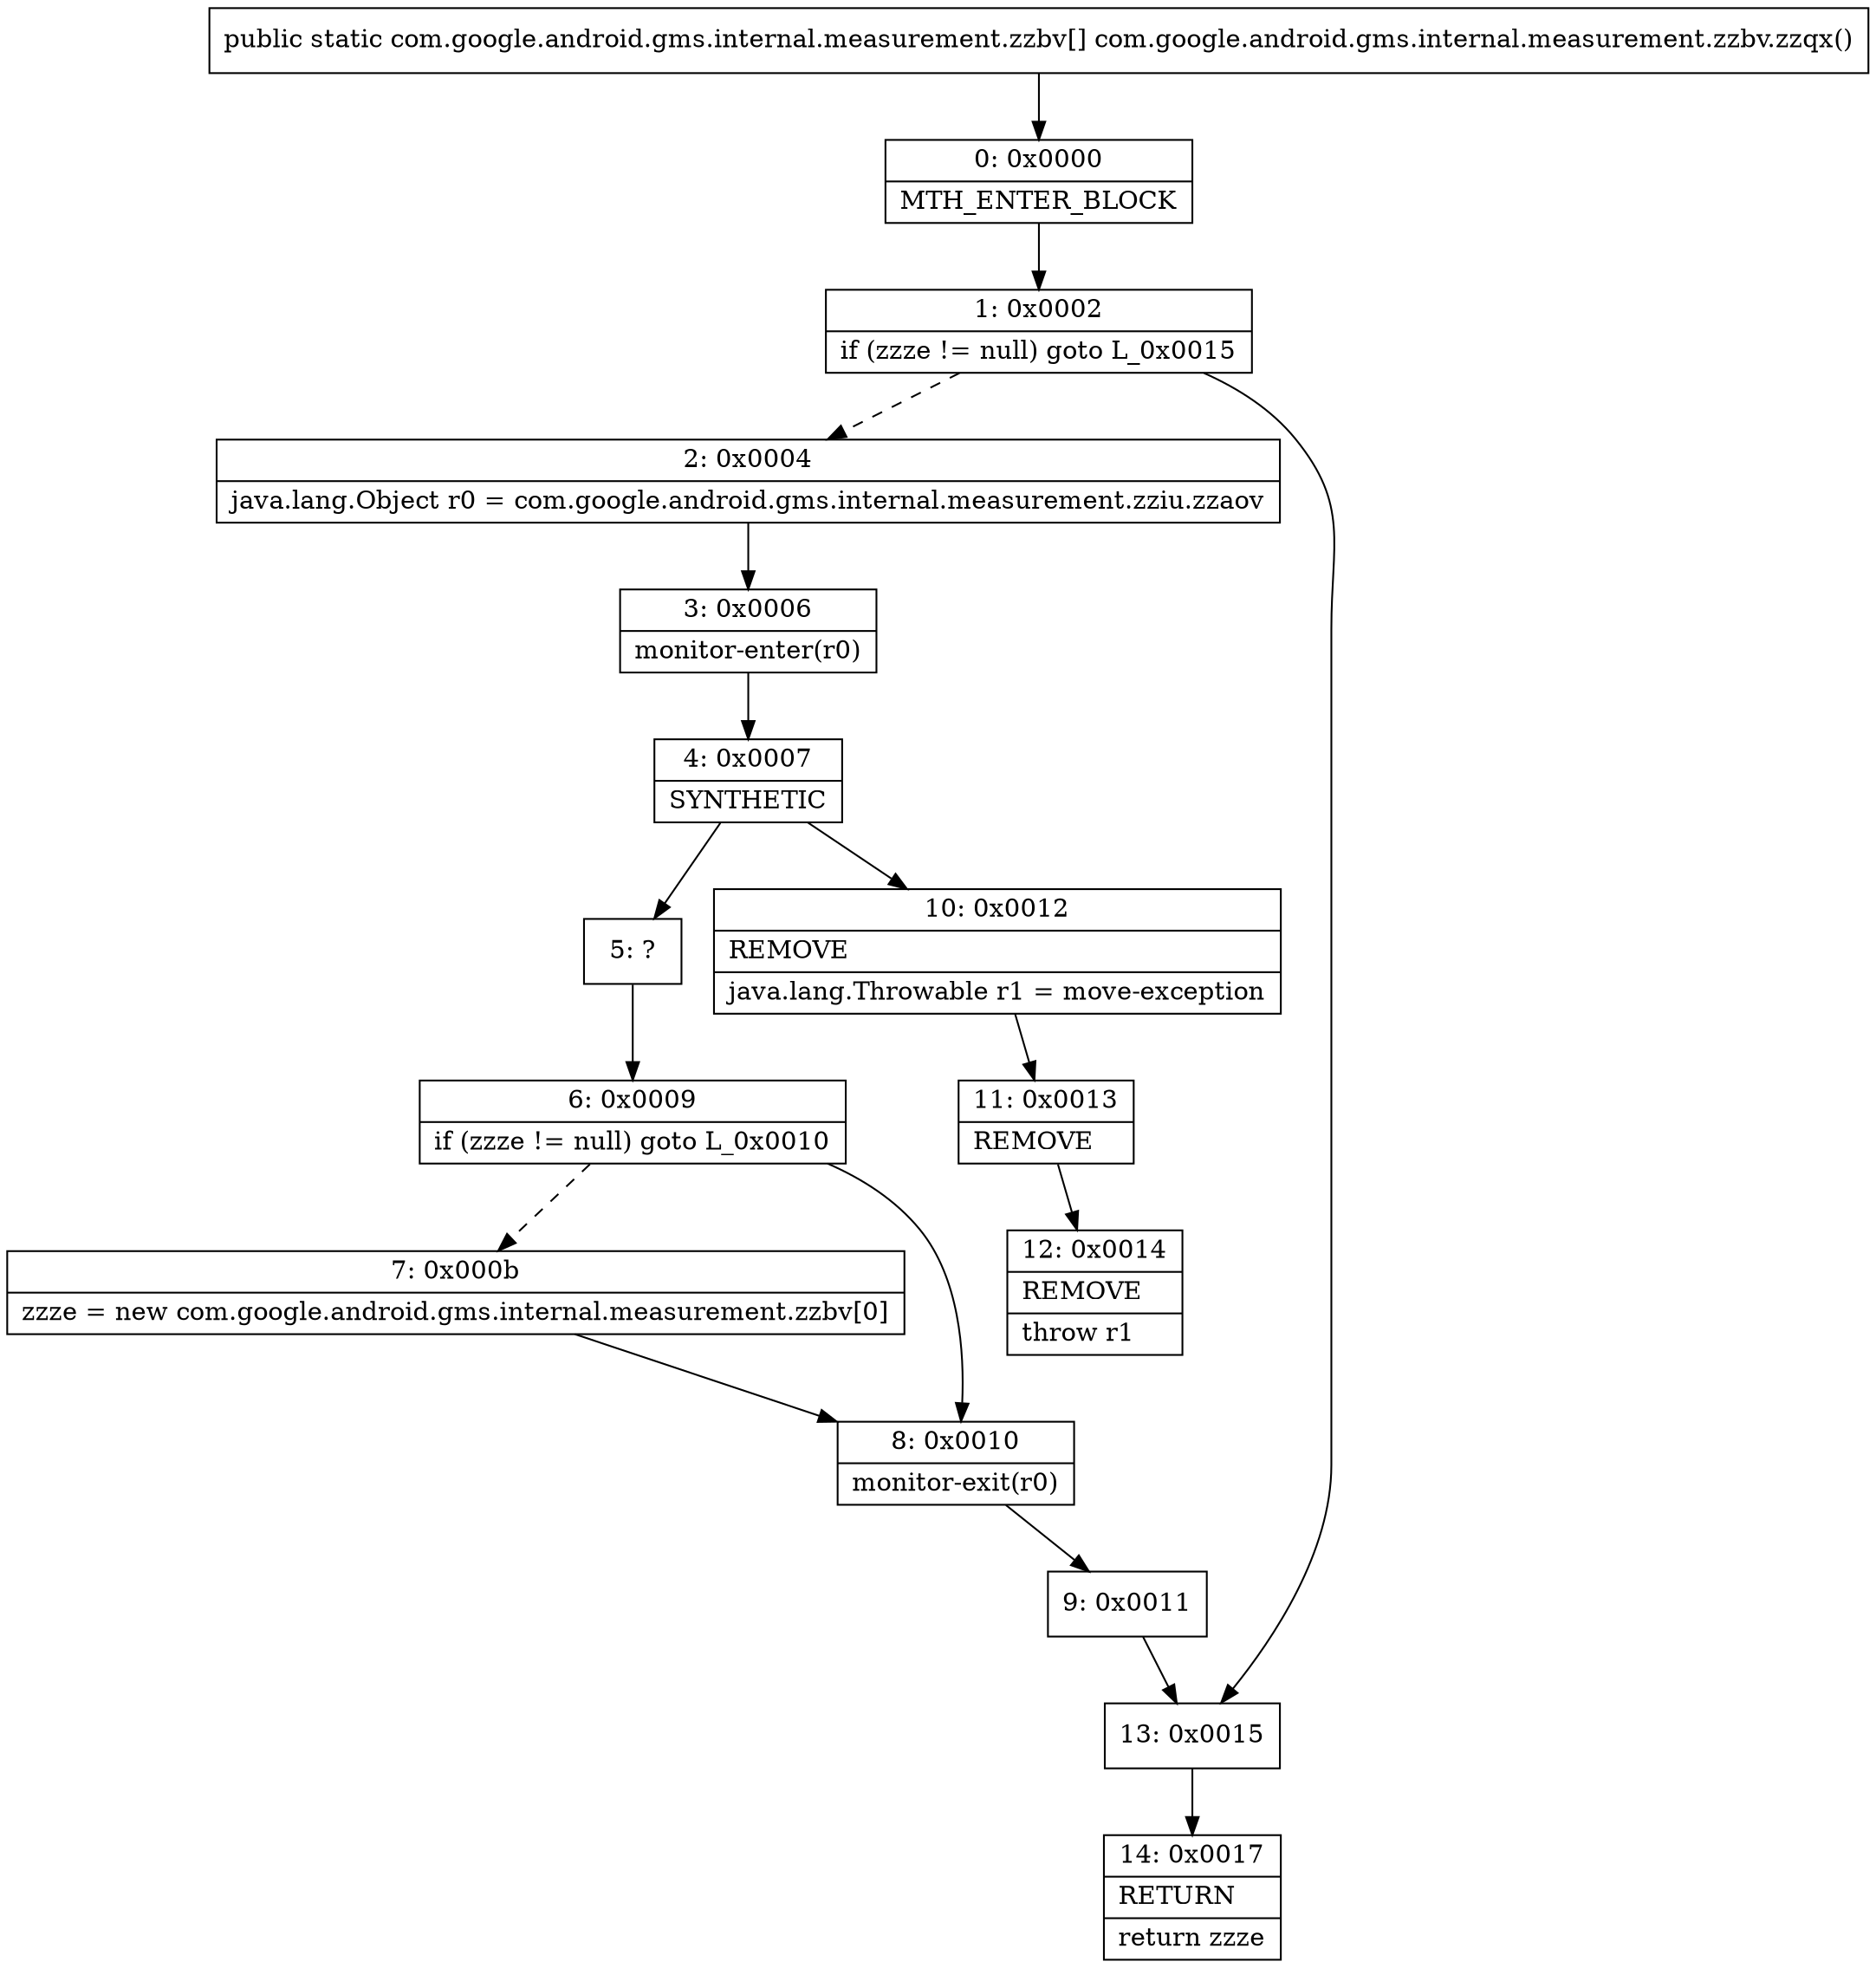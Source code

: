 digraph "CFG forcom.google.android.gms.internal.measurement.zzbv.zzqx()[Lcom\/google\/android\/gms\/internal\/measurement\/zzbv;" {
Node_0 [shape=record,label="{0\:\ 0x0000|MTH_ENTER_BLOCK\l}"];
Node_1 [shape=record,label="{1\:\ 0x0002|if (zzze != null) goto L_0x0015\l}"];
Node_2 [shape=record,label="{2\:\ 0x0004|java.lang.Object r0 = com.google.android.gms.internal.measurement.zziu.zzaov\l}"];
Node_3 [shape=record,label="{3\:\ 0x0006|monitor\-enter(r0)\l}"];
Node_4 [shape=record,label="{4\:\ 0x0007|SYNTHETIC\l}"];
Node_5 [shape=record,label="{5\:\ ?}"];
Node_6 [shape=record,label="{6\:\ 0x0009|if (zzze != null) goto L_0x0010\l}"];
Node_7 [shape=record,label="{7\:\ 0x000b|zzze = new com.google.android.gms.internal.measurement.zzbv[0]\l}"];
Node_8 [shape=record,label="{8\:\ 0x0010|monitor\-exit(r0)\l}"];
Node_9 [shape=record,label="{9\:\ 0x0011}"];
Node_10 [shape=record,label="{10\:\ 0x0012|REMOVE\l|java.lang.Throwable r1 = move\-exception\l}"];
Node_11 [shape=record,label="{11\:\ 0x0013|REMOVE\l}"];
Node_12 [shape=record,label="{12\:\ 0x0014|REMOVE\l|throw r1\l}"];
Node_13 [shape=record,label="{13\:\ 0x0015}"];
Node_14 [shape=record,label="{14\:\ 0x0017|RETURN\l|return zzze\l}"];
MethodNode[shape=record,label="{public static com.google.android.gms.internal.measurement.zzbv[] com.google.android.gms.internal.measurement.zzbv.zzqx() }"];
MethodNode -> Node_0;
Node_0 -> Node_1;
Node_1 -> Node_2[style=dashed];
Node_1 -> Node_13;
Node_2 -> Node_3;
Node_3 -> Node_4;
Node_4 -> Node_5;
Node_4 -> Node_10;
Node_5 -> Node_6;
Node_6 -> Node_7[style=dashed];
Node_6 -> Node_8;
Node_7 -> Node_8;
Node_8 -> Node_9;
Node_9 -> Node_13;
Node_10 -> Node_11;
Node_11 -> Node_12;
Node_13 -> Node_14;
}

